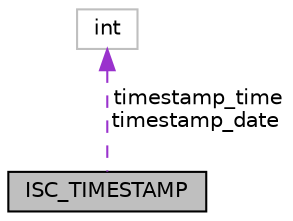 digraph "ISC_TIMESTAMP"
{
 // LATEX_PDF_SIZE
  edge [fontname="Helvetica",fontsize="10",labelfontname="Helvetica",labelfontsize="10"];
  node [fontname="Helvetica",fontsize="10",shape=record];
  Node1 [label="ISC_TIMESTAMP",height=0.2,width=0.4,color="black", fillcolor="grey75", style="filled", fontcolor="black",tooltip=" "];
  Node2 -> Node1 [dir="back",color="darkorchid3",fontsize="10",style="dashed",label=" timestamp_time\ntimestamp_date" ];
  Node2 [label="int",height=0.2,width=0.4,color="grey75", fillcolor="white", style="filled",tooltip=" "];
}
